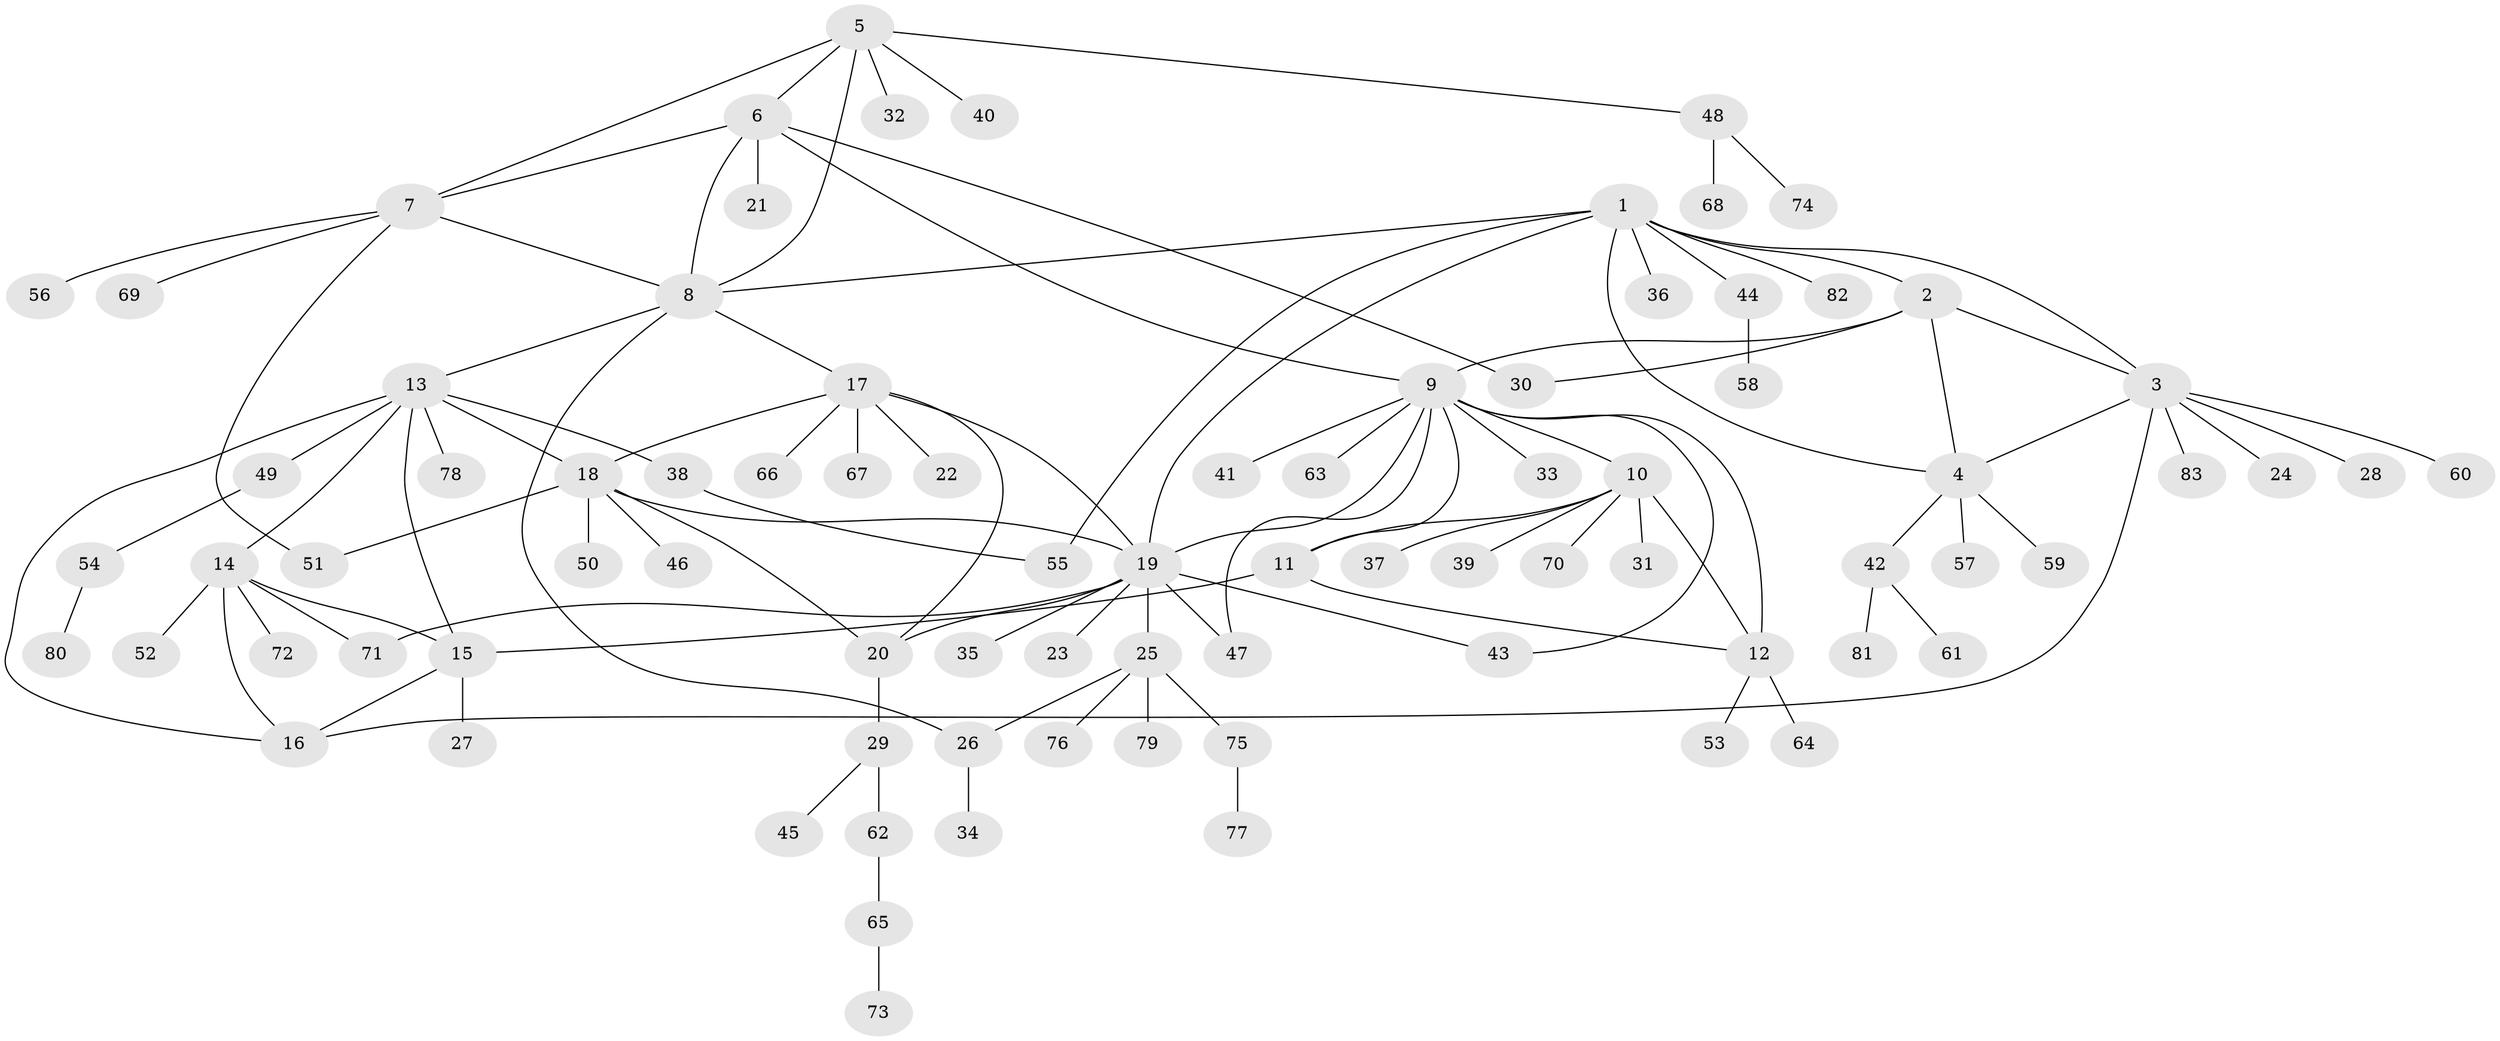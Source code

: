 // Generated by graph-tools (version 1.1) at 2025/54/03/09/25 04:54:05]
// undirected, 83 vertices, 110 edges
graph export_dot {
graph [start="1"]
  node [color=gray90,style=filled];
  1;
  2;
  3;
  4;
  5;
  6;
  7;
  8;
  9;
  10;
  11;
  12;
  13;
  14;
  15;
  16;
  17;
  18;
  19;
  20;
  21;
  22;
  23;
  24;
  25;
  26;
  27;
  28;
  29;
  30;
  31;
  32;
  33;
  34;
  35;
  36;
  37;
  38;
  39;
  40;
  41;
  42;
  43;
  44;
  45;
  46;
  47;
  48;
  49;
  50;
  51;
  52;
  53;
  54;
  55;
  56;
  57;
  58;
  59;
  60;
  61;
  62;
  63;
  64;
  65;
  66;
  67;
  68;
  69;
  70;
  71;
  72;
  73;
  74;
  75;
  76;
  77;
  78;
  79;
  80;
  81;
  82;
  83;
  1 -- 2;
  1 -- 3;
  1 -- 4;
  1 -- 8;
  1 -- 19;
  1 -- 36;
  1 -- 44;
  1 -- 55;
  1 -- 82;
  2 -- 3;
  2 -- 4;
  2 -- 9;
  2 -- 30;
  3 -- 4;
  3 -- 16;
  3 -- 24;
  3 -- 28;
  3 -- 60;
  3 -- 83;
  4 -- 42;
  4 -- 57;
  4 -- 59;
  5 -- 6;
  5 -- 7;
  5 -- 8;
  5 -- 32;
  5 -- 40;
  5 -- 48;
  6 -- 7;
  6 -- 8;
  6 -- 9;
  6 -- 21;
  6 -- 30;
  7 -- 8;
  7 -- 51;
  7 -- 56;
  7 -- 69;
  8 -- 13;
  8 -- 17;
  8 -- 26;
  9 -- 10;
  9 -- 11;
  9 -- 12;
  9 -- 19;
  9 -- 33;
  9 -- 41;
  9 -- 43;
  9 -- 47;
  9 -- 63;
  10 -- 11;
  10 -- 12;
  10 -- 31;
  10 -- 37;
  10 -- 39;
  10 -- 70;
  11 -- 12;
  11 -- 15;
  12 -- 53;
  12 -- 64;
  13 -- 14;
  13 -- 15;
  13 -- 16;
  13 -- 18;
  13 -- 38;
  13 -- 49;
  13 -- 78;
  14 -- 15;
  14 -- 16;
  14 -- 52;
  14 -- 71;
  14 -- 72;
  15 -- 16;
  15 -- 27;
  17 -- 18;
  17 -- 19;
  17 -- 20;
  17 -- 22;
  17 -- 66;
  17 -- 67;
  18 -- 19;
  18 -- 20;
  18 -- 46;
  18 -- 50;
  18 -- 51;
  19 -- 20;
  19 -- 23;
  19 -- 25;
  19 -- 35;
  19 -- 43;
  19 -- 47;
  19 -- 71;
  20 -- 29;
  25 -- 26;
  25 -- 75;
  25 -- 76;
  25 -- 79;
  26 -- 34;
  29 -- 45;
  29 -- 62;
  38 -- 55;
  42 -- 61;
  42 -- 81;
  44 -- 58;
  48 -- 68;
  48 -- 74;
  49 -- 54;
  54 -- 80;
  62 -- 65;
  65 -- 73;
  75 -- 77;
}
